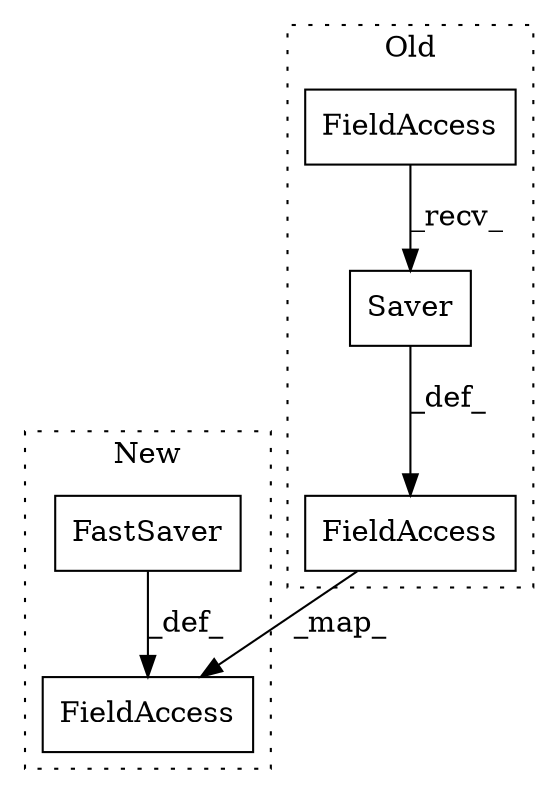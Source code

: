 digraph G {
subgraph cluster0 {
1 [label="Saver" a="32" s="3375" l="7" shape="box"];
3 [label="FieldAccess" a="22" s="3358" l="16" shape="box"];
5 [label="FieldAccess" a="22" s="3347" l="10" shape="box"];
label = "Old";
style="dotted";
}
subgraph cluster1 {
2 [label="FastSaver" a="32" s="3402" l="11" shape="box"];
4 [label="FieldAccess" a="22" s="3391" l="10" shape="box"];
label = "New";
style="dotted";
}
1 -> 5 [label="_def_"];
2 -> 4 [label="_def_"];
3 -> 1 [label="_recv_"];
5 -> 4 [label="_map_"];
}